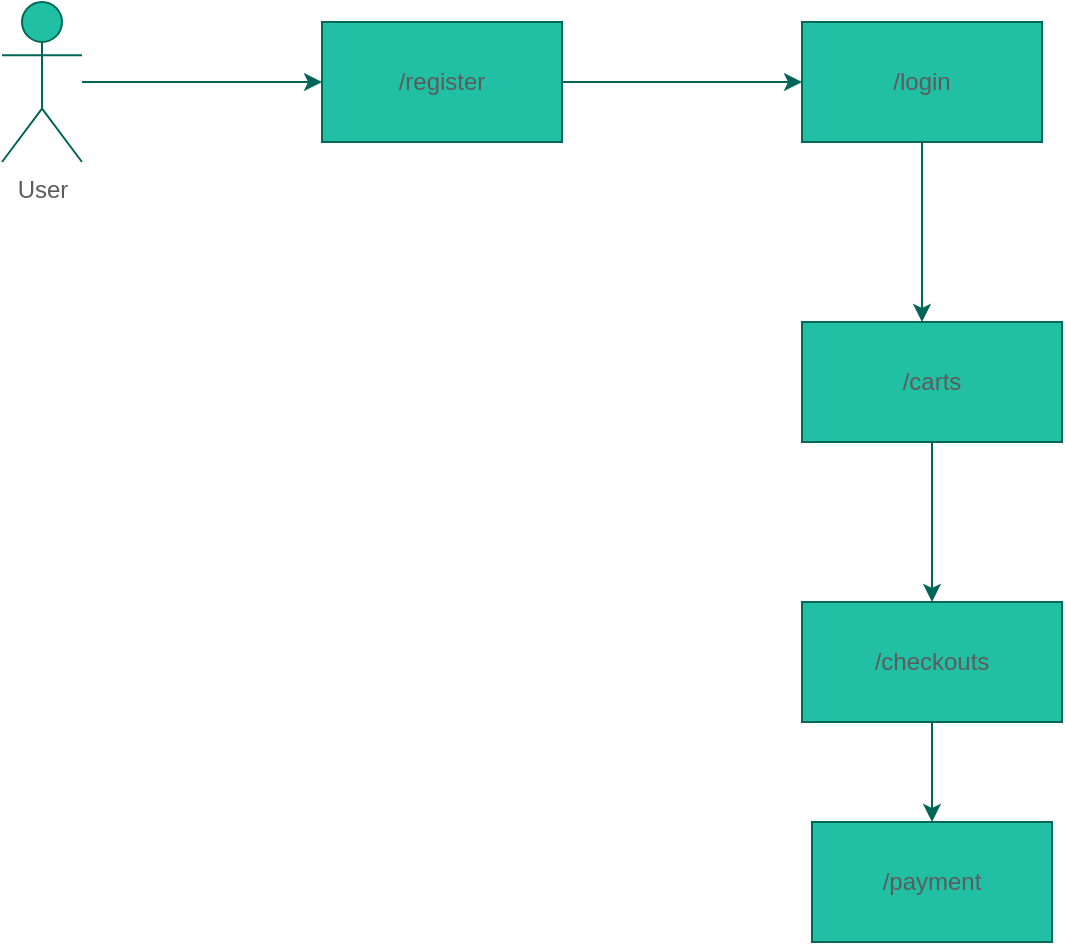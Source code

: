 <mxfile version="24.2.1" type="github">
  <diagram id="C5RBs43oDa-KdzZeNtuy" name="Page-1">
    <mxGraphModel dx="1389" dy="770" grid="1" gridSize="10" guides="1" tooltips="1" connect="1" arrows="1" fold="1" page="1" pageScale="1" pageWidth="827" pageHeight="1169" math="0" shadow="0">
      <root>
        <mxCell id="WIyWlLk6GJQsqaUBKTNV-0" />
        <mxCell id="WIyWlLk6GJQsqaUBKTNV-1" parent="WIyWlLk6GJQsqaUBKTNV-0" />
        <mxCell id="9B1v1pdBhvSLApPl_Ho6-3" style="edgeStyle=orthogonalEdgeStyle;rounded=0;orthogonalLoop=1;jettySize=auto;html=1;labelBackgroundColor=none;strokeColor=#006658;fontColor=default;" edge="1" parent="WIyWlLk6GJQsqaUBKTNV-1" source="9B1v1pdBhvSLApPl_Ho6-0">
          <mxGeometry relative="1" as="geometry">
            <mxPoint x="240" y="200" as="targetPoint" />
          </mxGeometry>
        </mxCell>
        <mxCell id="9B1v1pdBhvSLApPl_Ho6-0" value="User&lt;div&gt;&lt;br&gt;&lt;/div&gt;" style="shape=umlActor;verticalLabelPosition=bottom;verticalAlign=top;html=1;outlineConnect=0;labelBackgroundColor=none;fillColor=#21C0A5;strokeColor=#006658;fontColor=#5C5C5C;" vertex="1" parent="WIyWlLk6GJQsqaUBKTNV-1">
          <mxGeometry x="80" y="160" width="40" height="80" as="geometry" />
        </mxCell>
        <mxCell id="9B1v1pdBhvSLApPl_Ho6-5" style="edgeStyle=orthogonalEdgeStyle;rounded=0;orthogonalLoop=1;jettySize=auto;html=1;labelBackgroundColor=none;strokeColor=#006658;fontColor=default;" edge="1" parent="WIyWlLk6GJQsqaUBKTNV-1" source="9B1v1pdBhvSLApPl_Ho6-4">
          <mxGeometry relative="1" as="geometry">
            <mxPoint x="480" y="200" as="targetPoint" />
          </mxGeometry>
        </mxCell>
        <mxCell id="9B1v1pdBhvSLApPl_Ho6-4" value="/register" style="rounded=0;whiteSpace=wrap;html=1;labelBackgroundColor=none;fillColor=#21C0A5;strokeColor=#006658;fontColor=#5C5C5C;" vertex="1" parent="WIyWlLk6GJQsqaUBKTNV-1">
          <mxGeometry x="240" y="170" width="120" height="60" as="geometry" />
        </mxCell>
        <mxCell id="9B1v1pdBhvSLApPl_Ho6-7" style="edgeStyle=orthogonalEdgeStyle;rounded=0;orthogonalLoop=1;jettySize=auto;html=1;labelBackgroundColor=none;strokeColor=#006658;fontColor=default;" edge="1" parent="WIyWlLk6GJQsqaUBKTNV-1" source="9B1v1pdBhvSLApPl_Ho6-6">
          <mxGeometry relative="1" as="geometry">
            <mxPoint x="540" y="320" as="targetPoint" />
          </mxGeometry>
        </mxCell>
        <mxCell id="9B1v1pdBhvSLApPl_Ho6-6" value="/login" style="rounded=0;whiteSpace=wrap;html=1;labelBackgroundColor=none;fillColor=#21C0A5;strokeColor=#006658;fontColor=#5C5C5C;" vertex="1" parent="WIyWlLk6GJQsqaUBKTNV-1">
          <mxGeometry x="480" y="170" width="120" height="60" as="geometry" />
        </mxCell>
        <mxCell id="9B1v1pdBhvSLApPl_Ho6-10" style="edgeStyle=orthogonalEdgeStyle;rounded=0;orthogonalLoop=1;jettySize=auto;html=1;labelBackgroundColor=none;strokeColor=#006658;fontColor=default;" edge="1" parent="WIyWlLk6GJQsqaUBKTNV-1" source="9B1v1pdBhvSLApPl_Ho6-8">
          <mxGeometry relative="1" as="geometry">
            <mxPoint x="545" y="460" as="targetPoint" />
          </mxGeometry>
        </mxCell>
        <mxCell id="9B1v1pdBhvSLApPl_Ho6-8" value="/carts" style="rounded=0;whiteSpace=wrap;html=1;labelBackgroundColor=none;fillColor=#21C0A5;strokeColor=#006658;fontColor=#5C5C5C;" vertex="1" parent="WIyWlLk6GJQsqaUBKTNV-1">
          <mxGeometry x="480" y="320" width="130" height="60" as="geometry" />
        </mxCell>
        <mxCell id="9B1v1pdBhvSLApPl_Ho6-12" style="edgeStyle=orthogonalEdgeStyle;rounded=0;orthogonalLoop=1;jettySize=auto;html=1;labelBackgroundColor=none;strokeColor=#006658;fontColor=default;" edge="1" parent="WIyWlLk6GJQsqaUBKTNV-1" source="9B1v1pdBhvSLApPl_Ho6-11" target="9B1v1pdBhvSLApPl_Ho6-13">
          <mxGeometry relative="1" as="geometry">
            <mxPoint x="545" y="600" as="targetPoint" />
          </mxGeometry>
        </mxCell>
        <mxCell id="9B1v1pdBhvSLApPl_Ho6-11" value="/checkouts" style="rounded=0;whiteSpace=wrap;html=1;labelBackgroundColor=none;fillColor=#21C0A5;strokeColor=#006658;fontColor=#5C5C5C;" vertex="1" parent="WIyWlLk6GJQsqaUBKTNV-1">
          <mxGeometry x="480" y="460" width="130" height="60" as="geometry" />
        </mxCell>
        <mxCell id="9B1v1pdBhvSLApPl_Ho6-13" value="/payment" style="rounded=0;whiteSpace=wrap;html=1;labelBackgroundColor=none;fillColor=#21C0A5;strokeColor=#006658;fontColor=#5C5C5C;" vertex="1" parent="WIyWlLk6GJQsqaUBKTNV-1">
          <mxGeometry x="485" y="570" width="120" height="60" as="geometry" />
        </mxCell>
      </root>
    </mxGraphModel>
  </diagram>
</mxfile>
